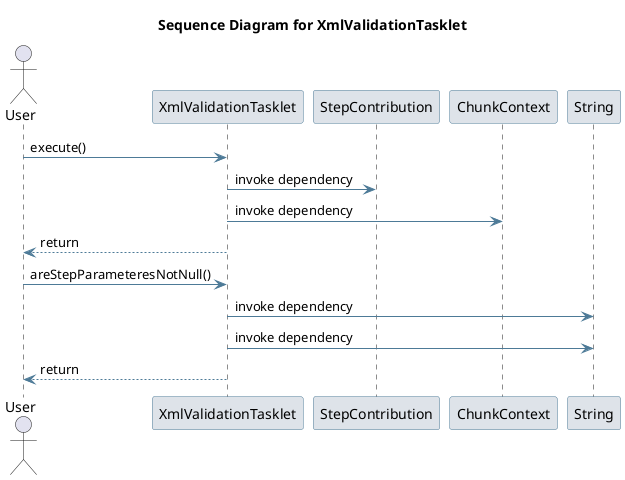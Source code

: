 @startuml
skinparam sequence {
 ArrowColor #4D7A97 
 ParticipantBorderColor #4D7A97 
 ParticipantBackgroundColor #DEE3E9 
}
title Sequence Diagram for XmlValidationTasklet

actor User
User -> XmlValidationTasklet: execute()
participant StepContribution
XmlValidationTasklet -> StepContribution: invoke dependency
participant ChunkContext
XmlValidationTasklet -> ChunkContext: invoke dependency
XmlValidationTasklet --> User : return
User -> XmlValidationTasklet: areStepParameteresNotNull()
participant String
XmlValidationTasklet -> String: invoke dependency
XmlValidationTasklet -> String: invoke dependency
XmlValidationTasklet --> User : return
@enduml